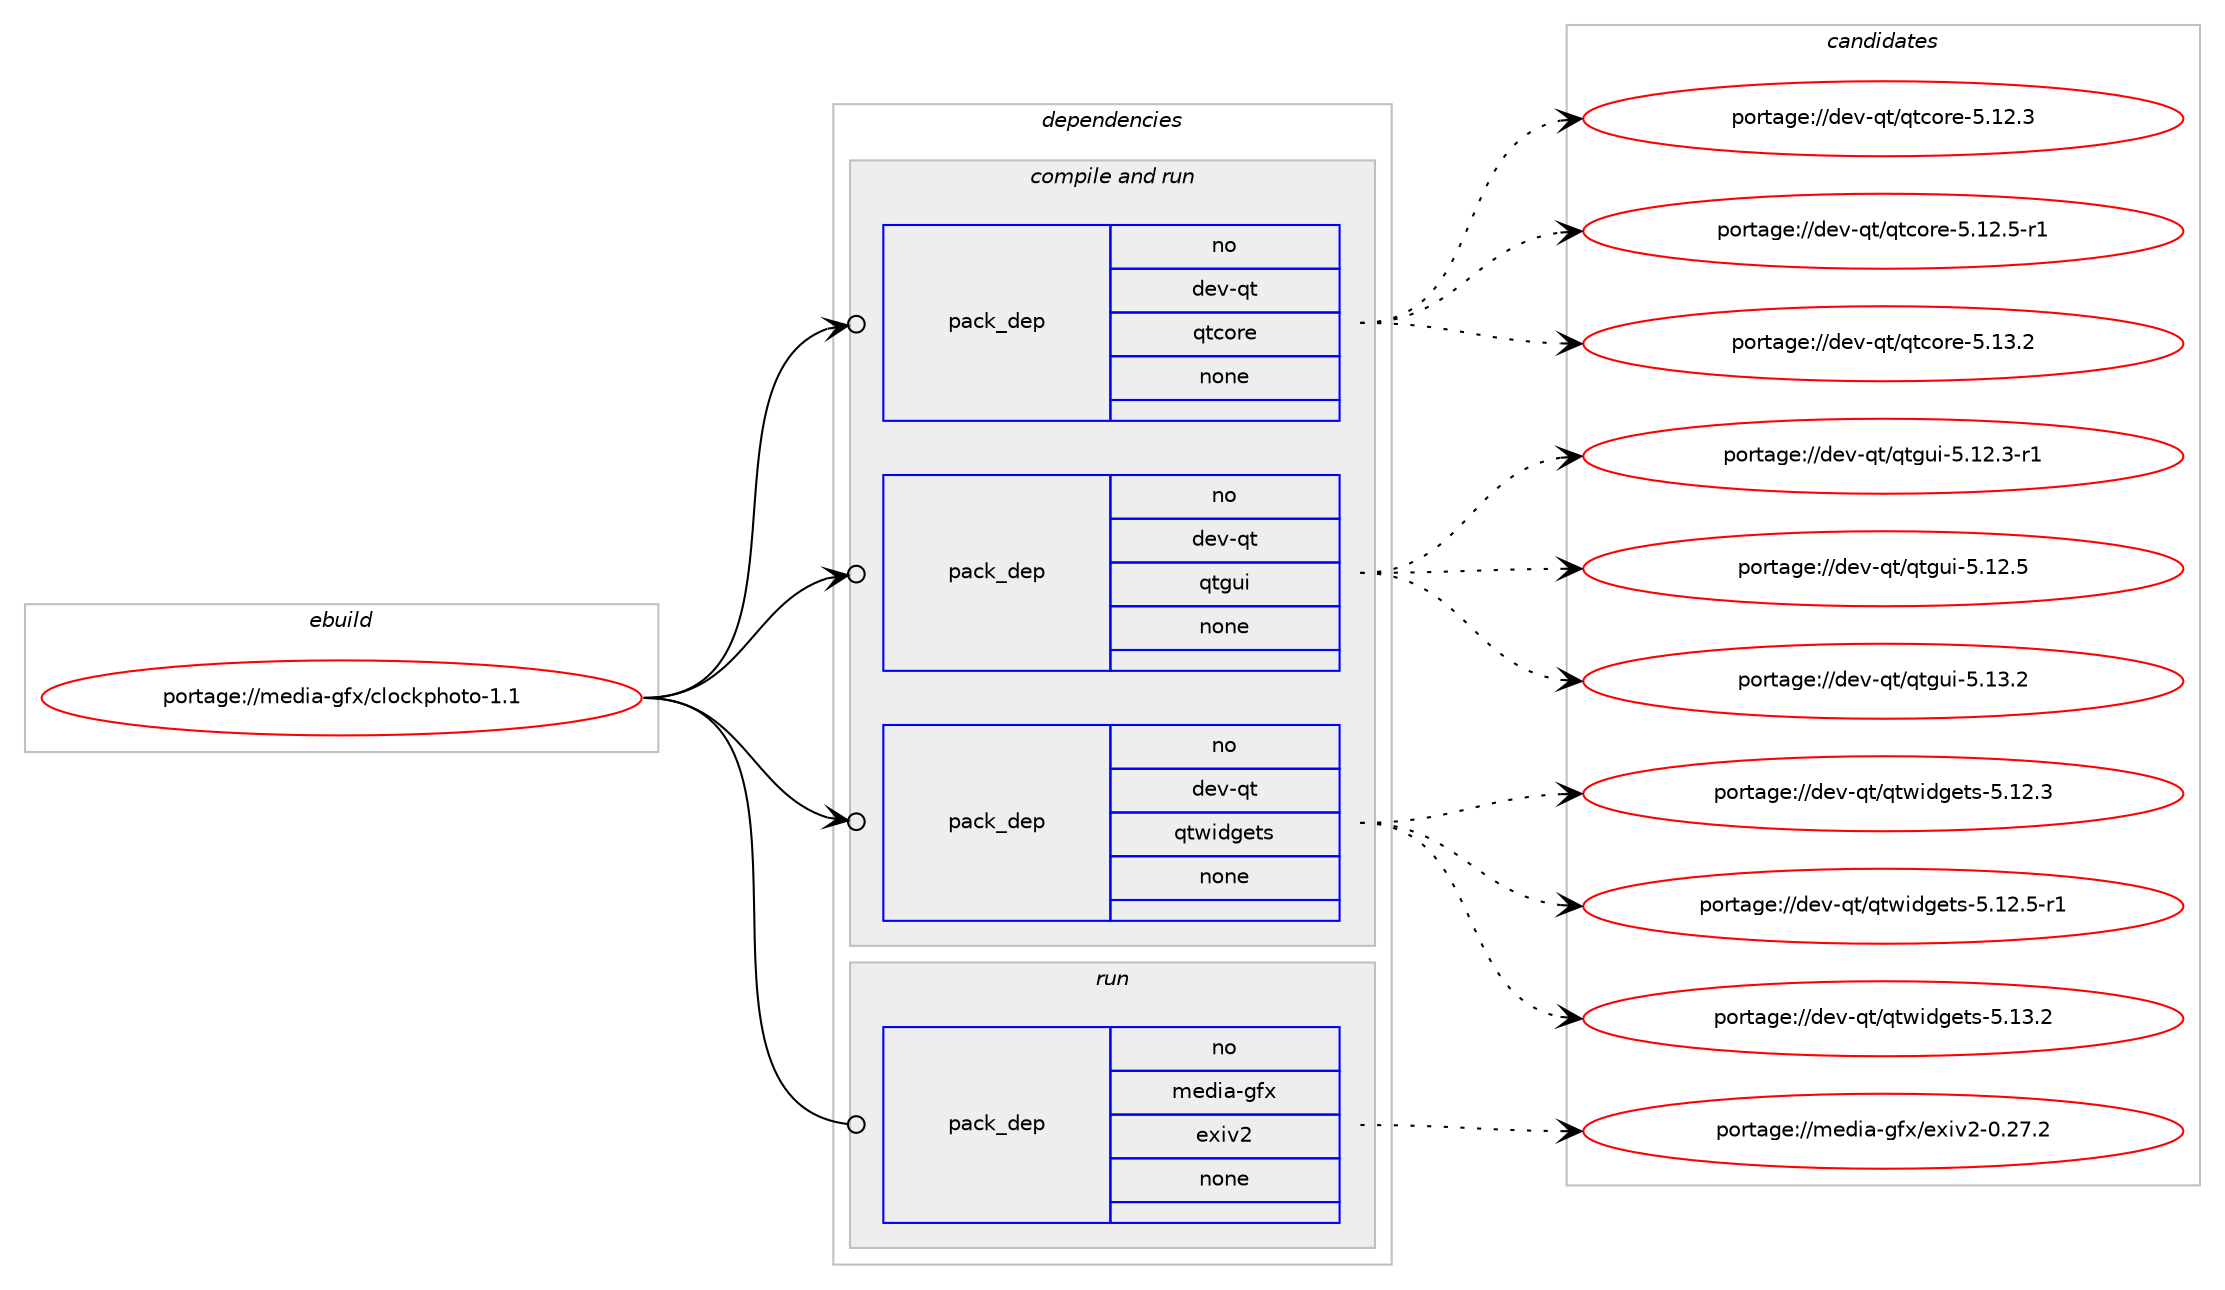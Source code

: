 digraph prolog {

# *************
# Graph options
# *************

newrank=true;
concentrate=true;
compound=true;
graph [rankdir=LR,fontname=Helvetica,fontsize=10,ranksep=1.5];#, ranksep=2.5, nodesep=0.2];
edge  [arrowhead=vee];
node  [fontname=Helvetica,fontsize=10];

# **********
# The ebuild
# **********

subgraph cluster_leftcol {
color=gray;
rank=same;
label=<<i>ebuild</i>>;
id [label="portage://media-gfx/clockphoto-1.1", color=red, width=4, href="../media-gfx/clockphoto-1.1.svg"];
}

# ****************
# The dependencies
# ****************

subgraph cluster_midcol {
color=gray;
label=<<i>dependencies</i>>;
subgraph cluster_compile {
fillcolor="#eeeeee";
style=filled;
label=<<i>compile</i>>;
}
subgraph cluster_compileandrun {
fillcolor="#eeeeee";
style=filled;
label=<<i>compile and run</i>>;
subgraph pack228376 {
dependency311349 [label=<<TABLE BORDER="0" CELLBORDER="1" CELLSPACING="0" CELLPADDING="4" WIDTH="220"><TR><TD ROWSPAN="6" CELLPADDING="30">pack_dep</TD></TR><TR><TD WIDTH="110">no</TD></TR><TR><TD>dev-qt</TD></TR><TR><TD>qtcore</TD></TR><TR><TD>none</TD></TR><TR><TD></TD></TR></TABLE>>, shape=none, color=blue];
}
id:e -> dependency311349:w [weight=20,style="solid",arrowhead="odotvee"];
subgraph pack228377 {
dependency311350 [label=<<TABLE BORDER="0" CELLBORDER="1" CELLSPACING="0" CELLPADDING="4" WIDTH="220"><TR><TD ROWSPAN="6" CELLPADDING="30">pack_dep</TD></TR><TR><TD WIDTH="110">no</TD></TR><TR><TD>dev-qt</TD></TR><TR><TD>qtgui</TD></TR><TR><TD>none</TD></TR><TR><TD></TD></TR></TABLE>>, shape=none, color=blue];
}
id:e -> dependency311350:w [weight=20,style="solid",arrowhead="odotvee"];
subgraph pack228378 {
dependency311351 [label=<<TABLE BORDER="0" CELLBORDER="1" CELLSPACING="0" CELLPADDING="4" WIDTH="220"><TR><TD ROWSPAN="6" CELLPADDING="30">pack_dep</TD></TR><TR><TD WIDTH="110">no</TD></TR><TR><TD>dev-qt</TD></TR><TR><TD>qtwidgets</TD></TR><TR><TD>none</TD></TR><TR><TD></TD></TR></TABLE>>, shape=none, color=blue];
}
id:e -> dependency311351:w [weight=20,style="solid",arrowhead="odotvee"];
}
subgraph cluster_run {
fillcolor="#eeeeee";
style=filled;
label=<<i>run</i>>;
subgraph pack228379 {
dependency311352 [label=<<TABLE BORDER="0" CELLBORDER="1" CELLSPACING="0" CELLPADDING="4" WIDTH="220"><TR><TD ROWSPAN="6" CELLPADDING="30">pack_dep</TD></TR><TR><TD WIDTH="110">no</TD></TR><TR><TD>media-gfx</TD></TR><TR><TD>exiv2</TD></TR><TR><TD>none</TD></TR><TR><TD></TD></TR></TABLE>>, shape=none, color=blue];
}
id:e -> dependency311352:w [weight=20,style="solid",arrowhead="odot"];
}
}

# **************
# The candidates
# **************

subgraph cluster_choices {
rank=same;
color=gray;
label=<<i>candidates</i>>;

subgraph choice228376 {
color=black;
nodesep=1;
choiceportage10010111845113116471131169911111410145534649504651 [label="portage://dev-qt/qtcore-5.12.3", color=red, width=4,href="../dev-qt/qtcore-5.12.3.svg"];
choiceportage100101118451131164711311699111114101455346495046534511449 [label="portage://dev-qt/qtcore-5.12.5-r1", color=red, width=4,href="../dev-qt/qtcore-5.12.5-r1.svg"];
choiceportage10010111845113116471131169911111410145534649514650 [label="portage://dev-qt/qtcore-5.13.2", color=red, width=4,href="../dev-qt/qtcore-5.13.2.svg"];
dependency311349:e -> choiceportage10010111845113116471131169911111410145534649504651:w [style=dotted,weight="100"];
dependency311349:e -> choiceportage100101118451131164711311699111114101455346495046534511449:w [style=dotted,weight="100"];
dependency311349:e -> choiceportage10010111845113116471131169911111410145534649514650:w [style=dotted,weight="100"];
}
subgraph choice228377 {
color=black;
nodesep=1;
choiceportage1001011184511311647113116103117105455346495046514511449 [label="portage://dev-qt/qtgui-5.12.3-r1", color=red, width=4,href="../dev-qt/qtgui-5.12.3-r1.svg"];
choiceportage100101118451131164711311610311710545534649504653 [label="portage://dev-qt/qtgui-5.12.5", color=red, width=4,href="../dev-qt/qtgui-5.12.5.svg"];
choiceportage100101118451131164711311610311710545534649514650 [label="portage://dev-qt/qtgui-5.13.2", color=red, width=4,href="../dev-qt/qtgui-5.13.2.svg"];
dependency311350:e -> choiceportage1001011184511311647113116103117105455346495046514511449:w [style=dotted,weight="100"];
dependency311350:e -> choiceportage100101118451131164711311610311710545534649504653:w [style=dotted,weight="100"];
dependency311350:e -> choiceportage100101118451131164711311610311710545534649514650:w [style=dotted,weight="100"];
}
subgraph choice228378 {
color=black;
nodesep=1;
choiceportage100101118451131164711311611910510010310111611545534649504651 [label="portage://dev-qt/qtwidgets-5.12.3", color=red, width=4,href="../dev-qt/qtwidgets-5.12.3.svg"];
choiceportage1001011184511311647113116119105100103101116115455346495046534511449 [label="portage://dev-qt/qtwidgets-5.12.5-r1", color=red, width=4,href="../dev-qt/qtwidgets-5.12.5-r1.svg"];
choiceportage100101118451131164711311611910510010310111611545534649514650 [label="portage://dev-qt/qtwidgets-5.13.2", color=red, width=4,href="../dev-qt/qtwidgets-5.13.2.svg"];
dependency311351:e -> choiceportage100101118451131164711311611910510010310111611545534649504651:w [style=dotted,weight="100"];
dependency311351:e -> choiceportage1001011184511311647113116119105100103101116115455346495046534511449:w [style=dotted,weight="100"];
dependency311351:e -> choiceportage100101118451131164711311611910510010310111611545534649514650:w [style=dotted,weight="100"];
}
subgraph choice228379 {
color=black;
nodesep=1;
choiceportage1091011001059745103102120471011201051185045484650554650 [label="portage://media-gfx/exiv2-0.27.2", color=red, width=4,href="../media-gfx/exiv2-0.27.2.svg"];
dependency311352:e -> choiceportage1091011001059745103102120471011201051185045484650554650:w [style=dotted,weight="100"];
}
}

}
